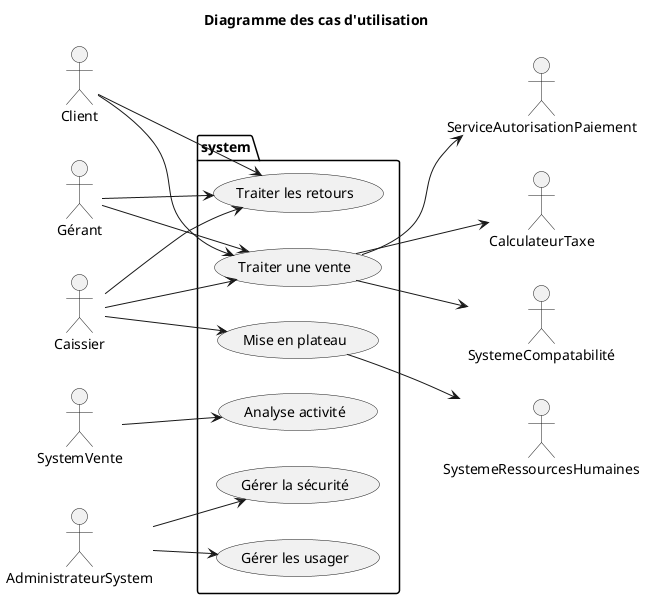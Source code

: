 @startuml dcu-plus
title Diagramme des cas d'utilisation
left to right direction
package system {
 usecase "Traiter une vente" as V
 usecase "Traiter les retours" as R
 usecase "Mise en plateau" as MP
 usecase "Analyse activité" as A
 usecase "Gérer la sécurité" as S
 usecase "Gérer les usager" as U
}
Client --> V
Client --> R
Caissier --> V
Caissier --> R
Caissier --> MP
Gérant --> V
Gérant --> R
SystemVente --> A
AdministrateurSystem --> S
AdministrateurSystem --> U

V --> ServiceAutorisationPaiement
V --> CalculateurTaxe
V --> SystemeCompatabilité
MP --> SystemeRessourcesHumaines
@enduml

@startuml mdd-plus
title: Version initiale du MDD
skinparam style strictuml
hide empty members
hide methods

package P1 {
    class "GrandLivre" as GL
    class "Catalogue\nProduits" as CP
    class "Spécification\nProduit" as SP {
      descriptif
      prix
      codeArticle
    }

    class "Ligne\nArticles" as LA {
    quantité
    }
    class "Article" as A
    class "Magasin" as M {
      nom
      adressee
    }
  GL "1" - "1" M : Enregistre-pour >
}


package P2 {

class "Caisse" as C {
  identifiant
}
class "MisePlateau" as MP {
  montant
  date
  heure
}
class "Plateau\nArgent" as PA {
  identifiant
}
class "Caissier" as Ca {
  identifiant
  motDePasse
}

C "1" -- "0..1" MP : Catpurée-dans <
C "0..1" -- "1" PA : Est-dans <
C "1" -- "1" Ca : Travaille-à <
MP "1" -- "1" Ca : Effectue <
MP "1" -- "1" PA : Enregistre-mise-de <
Ca "0..1" -- "1" PA : Maintenu-par <

}

package P3 {
    class "PaiementCash" as PC {
      montant
    }
    
    class "Client" as Cl
    
    class "Vente" as V {
      date
      heure
    }
}

LA "*" -- "1" SP : Décrit-par >
LA "0..1" - "1..*" A : Enregistre-vente-de >
LA "1..*"- "1" V : Contenu-dans >
GL "1" -- "*" V : Enregistre >
GL "1" -- "*" MP : Enregistre >
CP "1" - "*" M : Utilisé-par >
CP "1" - "1..*" SP : Répertoirie >
SP "1" - "*" A : Décrit >
M "1" - "*" A : Stocke >
M "1" - "*" PA : Possède >
M "1" - "*" Ca : Emploie >
M "1" - "*" C : Contient >
V "1" -- "1" PC : Payé-par >
V "1" -- "1" Cl : Effectué-par >
V "0..1" - "1" C : Capturée-dans >

' layout tricks
P1 -[hidden]down- P3
'P2 -[hidden]left- P3
skinparam packageStyle rect
skinparam package {
  borderColor Transparent
  fontColor Transparent
}
note right of PA : Il y a un double lien\n entre la caisse et le plateauArgent.\n  Pouvez vous l'expliquer?
note right of Ca : Il y a un double lien entre Caisse et Caissier.\nPouvez vous l'expliquer?
note right of PA : Il y a un double lien entre Caissier et PlateauArgent
@enduml

<!------------------------------------------------------------------------>

@startuml MDD2-plus
skinparam style strictuml
hide empty members
hide methods

class "Catalogue\nProduits" as CP <<Catalogue>> 
class "Spécification\nProduit" as SP <<Description d'entité>>{
  string descriptif
  float prix
  string codeArticle
}

class "Ligne\nArticles" as LA <<Ligne de transaction>> {
integer quantité
}
class "Article" as A <<Objet physique, produit d'une transaction>>
class "Magasin" as M <<Role d'une organisation>> #green {
  string nom
  string adressee
}

class "Caisse" as C <<Equipement, conteneur>> #green{
  identifiant
}
class "MisePlateau" as MP <<Transaction>> #green{
  float montant
  Date date
  Heure  heure
}
class "Plateau\nArgent" as PA << objet physique>> #green{
  string identifiant
}
class "Caissier" as Ca <<Role>> #green{
  string identifiant
  string motDePasse
}

class "PaiementCash" as PC <<Transaction>>{
  float montant 
}

class "Client" as Cl <<Role>>

class "Vente" as V <<Transaction>>{
  date
  heure
}

C "1" -down- "0..1" MP : Catpurée-dans <
MP "0..1" -up- "1" Ca : Effectue <
MP "0..1" -up- "1" PA : Enregistre-mise-de <

LA "0..1" -up- "1..*" A : Enregistre-vente-de >
LA "1..*" -- "1" V : Contenu-dans >
CP "1" -- "*" M : Utilisé-par >
CP "1" -- "1..*" SP : Répertoirie >
SP "1" -left- "*" A : Décrit >
M "1" -right- "*" A : Stocke >
M "1" -- "*" PA : Possède >
M "1" -- "*" Ca : Emploie >
M "1" -- "*" C : Contient >
V "1" -- "1" PC : Payé-par >
V "1" -- "1" Cl : Effectué-par >
V "*" -left- "1" MP : Capturée-dans >
@enduml


<!------------------------------------------------------------------------>

@startuml DSS-plus
skinparam style strictuml
title: DSS - CU03 - Mise en plateau
actor ":Caissier" as C
participant ":System" as S

C -> S: creerMiseEnPlateau()
C <<-- S: formulaire demande identifiant et mot de passe

C -> S: authentifier(string identifiant, string motDePasse)
C <<-- S: confirmation, ouverture du tirroir caisse

C -> S: poserPlateau(identifiant)
C <<-- S: confirmation, demande du montant

C -> S: saisirMontant(float montant)
C <<-- S: confirmation, demande de fermeture du tirroir caisse

C -> S: fermerTirroir()
C <<-- S: option pour caissier


@enduml



<!------------------------------------------------------------------------>

@startuml CU03-creerMisePlateau-plus
skinparam style strictuml
participant ":Caisse" as C
participant "mp:MisePlateau" as mp
-> C : créerMisePlateau()
note right : Par contrôleur\n(Caisse est un\néquipement)
create mp
C --> mp : mp = create()
note over C, mp : Créateur (Caisse agrège MisePlateau)
note over C #FFEEEE
N.B. GrandLivre est aussi
un candidat pour créateur
puisqu'il stocke toutes les
MisePlateau.
Un avantage d'utiliser
GrandLivre est que Caisse 
aura une responsibilité de
moins. Les contrôleurs
prennent rapidement beau-
coup de responsabilités.
end note
@enduml


<!------------------------------------------------------------------------>

@startuml RDCU-CU03-authentifier-V1-plus
skinparam style strictuml
participant ":Caisse" as C
participant ":Magasin" as m
participant "c:Caissier" as c
participant "mp:MisePlateau" as mp
-> C : authentifier\n(identifiant : String,\nmdp : String)
note right : Par contrôleur\n(Caisse est un\néquipement)
C -> m : c = authentifierCaissier(identifiant,mdp)
note right : Expert (Magasin connaît\ntous les Caissiers)\net par Transformation\ndes identifiants\nen objets (p.F451/A460)
m -> ":Map<Caissier>" : c = rechercher(identifiant)
m -> c : valide = estValide(mdp)
note right : Expert (Caissier\nconnaît son mdp)
alt c!=null
C -> mp : setCaissier(c)
note over mp: Expert (mutateur d'attribut)
end
@enduml


<!------------------------------------------------------------------------>

@startuml RDCU-CU03-poserPlateau-plus
skinparam style strictuml
participant ":Caisse" as C 
participant ":Magasin" as m
participant ":Map<PlateauArgent>" as mapP
participant "mp:MisePlateau" as mp
-> C : poserPlateau\n(identifiant : String)
note right : Par contrôleur\n(Caisse est un\néquipement)
C -> m : p =\ngetPlateauArgent\n(identifiant)
note right : Expert (Magasin connaît\ntous les PlateauArgent)\net par Transformation\ndes identifiants\nen objets (p.F451/A460)
m -> mapP : p =\nrechercher(identifiant)
C -> mp : setPlateauArgent(p)
note over mp: Expert (mutateur d'attribut)
@enduml


<!------------------------------------------------------------------------>

@startuml RDCU-CU03-saisirMontant-plus
skinparam style strictuml
participant ":Caisse" as C
participant "mp:MisePlateau" as mp
-> C : saisirMontant\n(montant : Monnaie)
note right : Par contrôleur\n(Caisse est un\néquipement)
C -> mp : setMontant(montant:float)
note right : Expert (mutateur d'attribut)
@enduml



<!------------------------------------------------------------------------>

@startuml RDCU-CU03-fermerTiroir-plus
skinparam style strictuml
participant ":Caisse" as C
participant "mp:MisePlateau" as mp
-> C : fermerTiroir()
note right : Par contrôleur\n(Caisse est un\néquipement)
C -> mp : setDateHeure(now)
note right : Expert (mutateur d'attribut)
@enduml



<!------------------------------------------------------------------------>

@startuml RDCU-CU04-creerNouvelleVente-plus
skinparam Style strictuml

participant ":Caisse" as Caisse
participant "attenteVente:AttenteVente" as AttenteVente
participant "creationVente:CreationVente" as CreationVente

-> Caisse: creerNouvelleVente()
Caisse -> Caisse : IEtatVente attenteVente = getState()
activate Caisse
opt etat == null 
Caisse -> AttenteVente**: IEtatVente attenteVente = create()
end 
deactivate Caisse

Caisse -> AttenteVente: IEtatVente etat = creerNouvelleVente()
AttenteVente -> CreationVente**: IEtatVente creationVente = create()
Caisse -> Caisse: setState(creationVente)
@enduml


<!------------------------------------------------------------------------>

@startuml RDCU-CU04-saisirArtiche-plus
skinparam Style strictuml

participant ":Caisse" as Caisse
participant "creationVente:CreationVente" as CreationVente

-> Caisse: saisirArtiche(codeArticle, quantite)
Caisse -> Caisse : IEtatPaiement attentePaiement = getState()
Caisse -> CreationVente: IEtatVente nouvelEtat = saisirArtiche(codeArticle, quantite)
Caisse -> Caisse : setState(nouvelEtat)
@enduml


<!------------------------------------------------------------------------>

@startuml  RDCU-CU04-terminerVente-plus
skinparam Style strictuml

participant ":Caisse" as Caisse
participant ":Vente" as Vente
participant "creationVente:CreationVente" as CreationVente
participant AttenteVente
participant "attentePaiement:AttentePaiement" as AttentePaiement

-> Caisse: terminerVente()
Caisse -> Vente : getState()
Vente -> CreationVente: terminerVente()
CreationVente -> AttenteVente: terminerVente()
AttenteVente -> AttentePaiement**: IEtatVente attentePaiement = create()
Vente -> Vente: setState(attentePaiement)

@enduml


<!------------------------------------------------------------------------>

@startuml RDCU-CU04-creerPaiement-plus
skinparam Style strictuml

participant ":Caisse" as Caisse
participant ":Vente" as Vente
participant "attentePaiement:AttentePaiement" as AttentePaiement
participant "attenteVente2:AttenteVente" as AttenteVente2


-> Caisse: creerPaiement(montant: float)
Caisse -> Vente: creerPaiement(montant: float)
Vente -> Vente: getState()
Vente -> AttentePaiement: IEtatVente attenteVente = creerPaiement(montant:float)
AttentePaiement -> AttenteVente2**: IEtatVente attenteVente2 = create()
Vente -> Vente: setState(attenteVente2)

@enduml


<!------------------------------------------------------------------------>

@startuml RDCU-CU04-creerPaiement-execption-plus
skinparam Style strictuml

participant ":Caisse" as Caisse
participant ":Vente" as Vente
participant "attentePaiement:AttentePaiement" as AttentePaiement
participant "attenteVente2:AttenteVente" as AttenteVente2
participant "{abstract}\n:EtatVente" as EtatVente

--> Caisse: creerPaiement(montant:float)
Caisse -> Vente: creerPaiement(montant:float)
Vente -> Vente: getState()
Vente -> AttentePaiement: IEtatVente attenteVente = creerPaiement(montant:float)
AttentePaiement -> AttenteVente2**: IEtatVente attenteVente2 = create()
Vente -> Vente: setState(attenteVente2)

note right of Vente: Appel d'une opération dans le mauvais état -> génération d'une exception
-> Vente: creerPaiement(montant:float)
Vente -> Vente: attenteVente = getState()
Vente -> AttenteVente2: IEtatVente attenteVente2 = creerPaiement(montant:float)
AttenteVente2 -> EtatVente: IEtatVente attenteVente2 = creerPaiement(montant:float)
EtatVente -> Exception**: create("Erreur operation invalide")
Caisse <-- EtatVente
@enduml